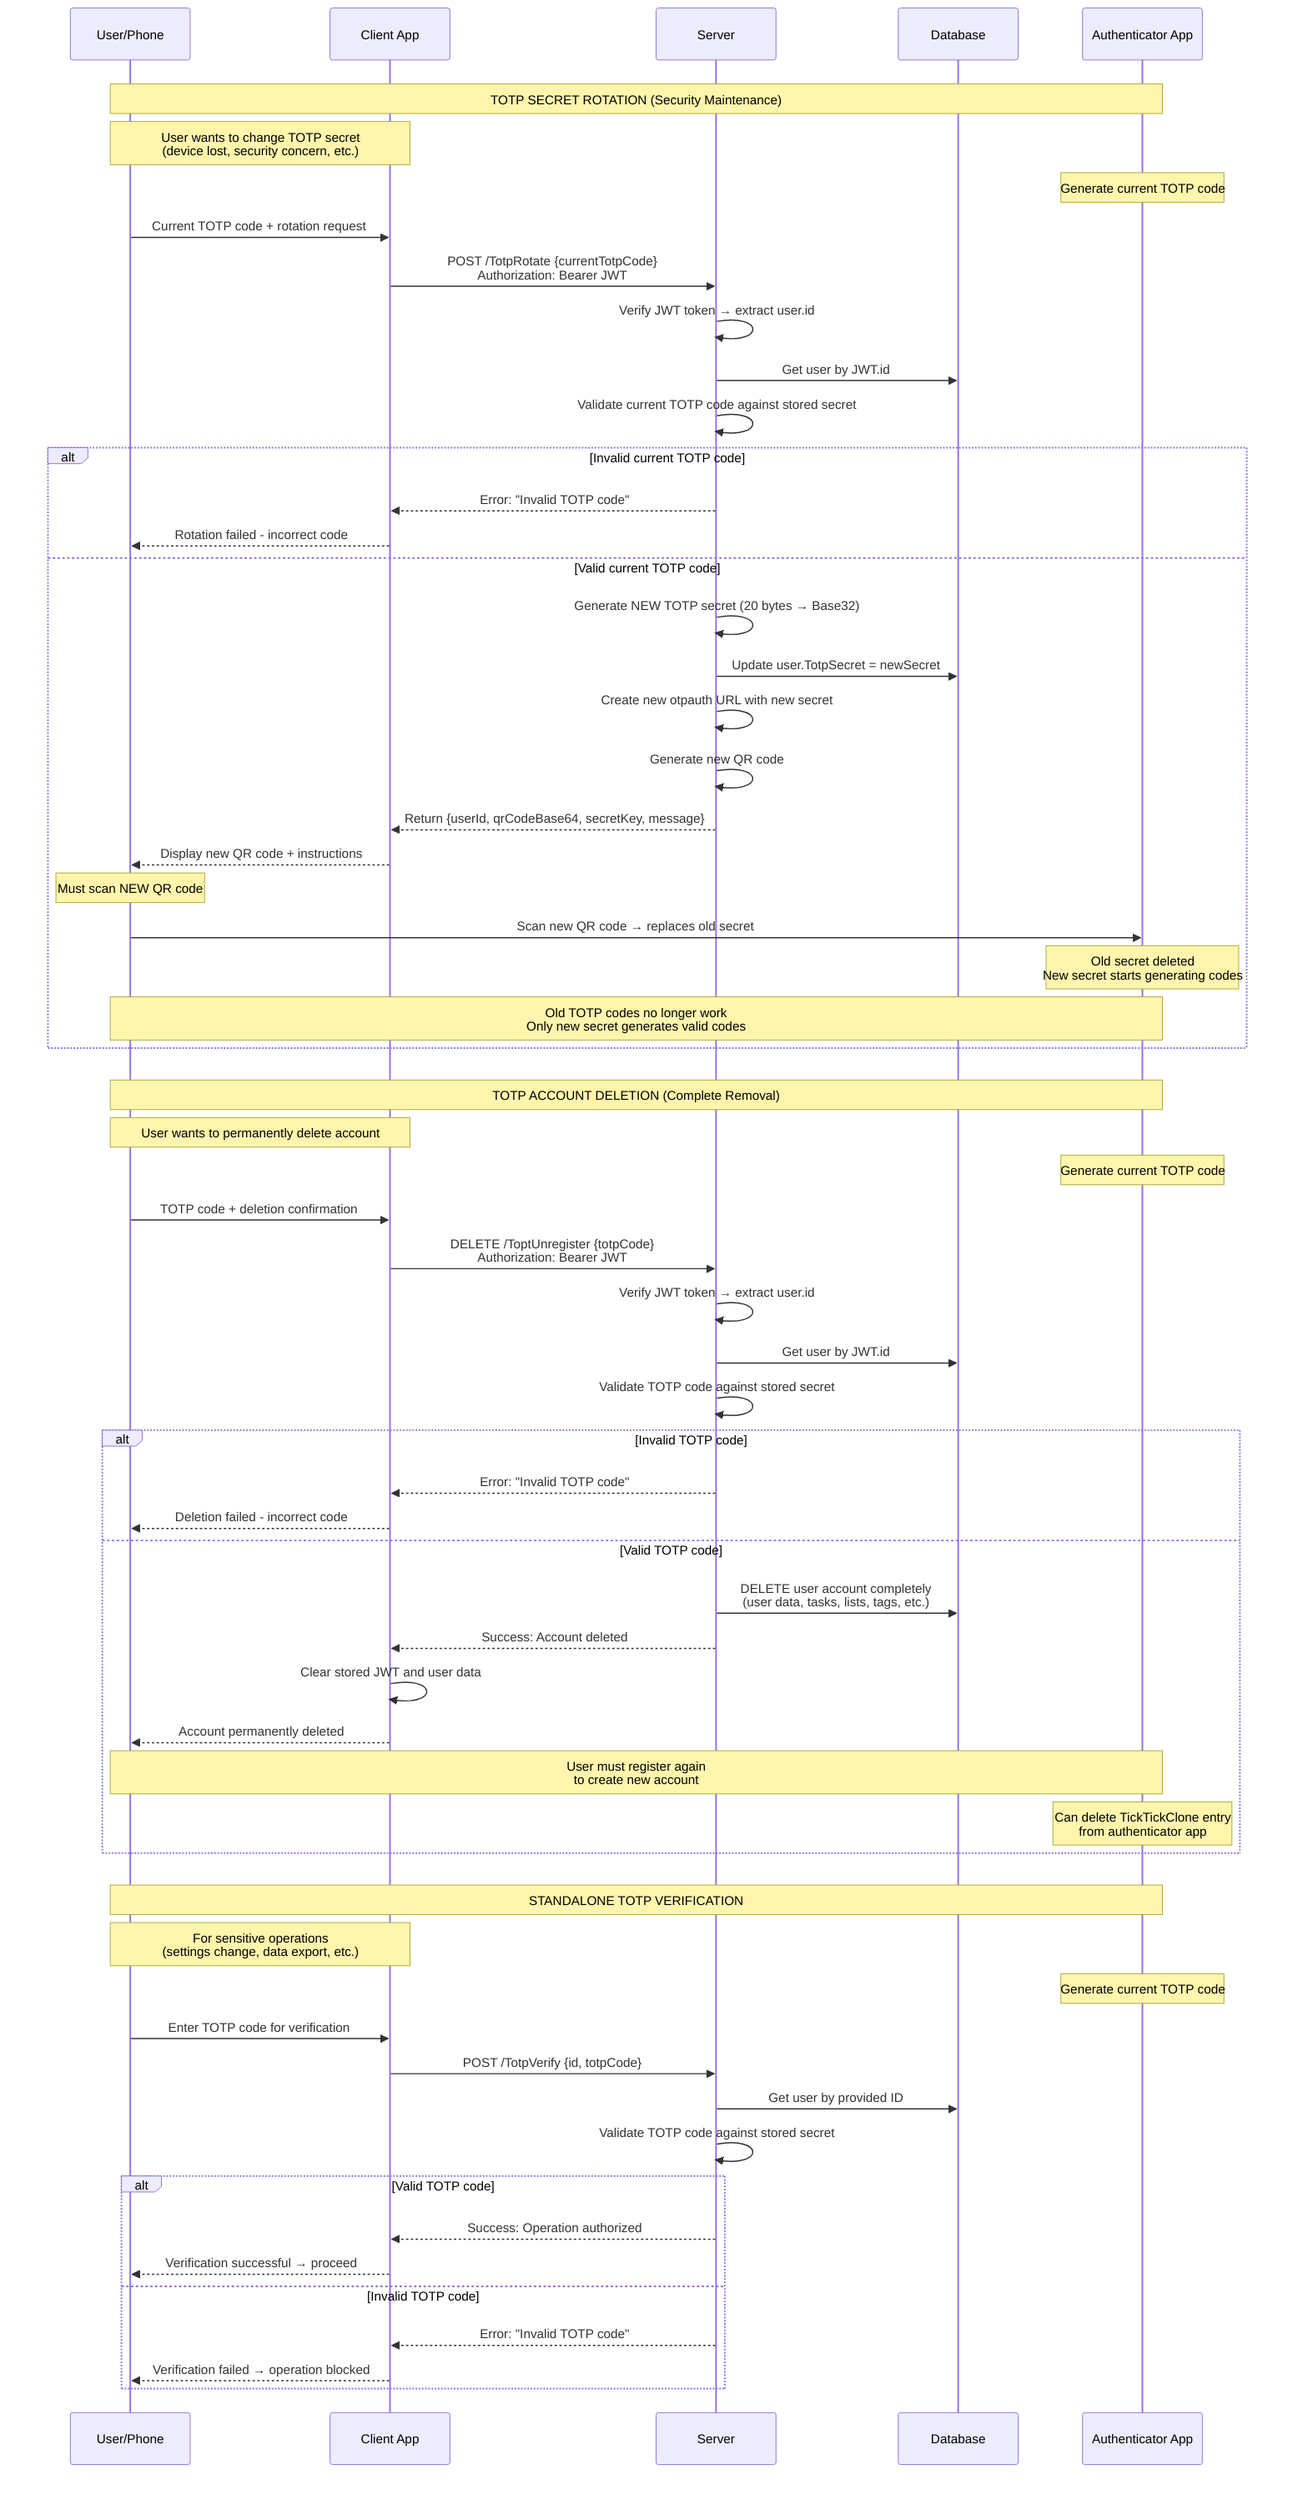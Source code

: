 sequenceDiagram
    participant U as User/Phone
    participant C as Client App  
    participant S as Server
    participant DB as Database
    participant A as Authenticator App

    rect rgb(0, 0, 0, 0)
        Note over U,A: TOTP SECRET ROTATION (Security Maintenance)
        Note over U,C: User wants to change TOTP secret<br/>(device lost, security concern, etc.)
        Note over A: Generate current TOTP code
        U->>C: Current TOTP code + rotation request
        C->>S: POST /TotpRotate {currentTotpCode}<br/>Authorization: Bearer JWT
        
        S->>S: Verify JWT token → extract user.id
        S->>DB: Get user by JWT.id
        S->>S: Validate current TOTP code against stored secret
        
        alt Invalid current TOTP code
            S-->>C: Error: "Invalid TOTP code"
            C-->>U: Rotation failed - incorrect code
        else Valid current TOTP code
            S->>S: Generate NEW TOTP secret (20 bytes → Base32)
            S->>DB: Update user.TotpSecret = newSecret
            S->>S: Create new otpauth URL with new secret
            S->>S: Generate new QR code
            S-->>C: Return {userId, qrCodeBase64, secretKey, message}
            
            C-->>U: Display new QR code + instructions
            Note over U: Must scan NEW QR code
            U->>A: Scan new QR code → replaces old secret
            Note over A: Old secret deleted<br/>New secret starts generating codes
            Note over U,A: Old TOTP codes no longer work<br/>Only new secret generates valid codes
        end
    end

    rect rgb(0, 0, 0, 0)
        Note over U,A: TOTP ACCOUNT DELETION (Complete Removal)
        Note over U,C: User wants to permanently delete account
        Note over A: Generate current TOTP code
        U->>C: TOTP code + deletion confirmation
        C->>S: DELETE /ToptUnregister {totpCode}<br/>Authorization: Bearer JWT
        
        S->>S: Verify JWT token → extract user.id
        S->>DB: Get user by JWT.id
        S->>S: Validate TOTP code against stored secret
        
        alt Invalid TOTP code
            S-->>C: Error: "Invalid TOTP code" 
            C-->>U: Deletion failed - incorrect code
        else Valid TOTP code
            S->>DB: DELETE user account completely<br/>(user data, tasks, lists, tags, etc.)
            S-->>C: Success: Account deleted
            C->>C: Clear stored JWT and user data
            C-->>U: Account permanently deleted
            Note over U,A: User must register again<br/>to create new account
            Note over A: Can delete TickTickClone entry<br/>from authenticator app
        end
    end

    rect rgb(0, 0, 0, 0)
        Note over U,A: STANDALONE TOTP VERIFICATION
        Note over U,C: For sensitive operations<br/>(settings change, data export, etc.)
        Note over A: Generate current TOTP code
        U->>C: Enter TOTP code for verification
        C->>S: POST /TotpVerify {id, totpCode}
        
        S->>DB: Get user by provided ID
        S->>S: Validate TOTP code against stored secret
        
        alt Valid TOTP code
            S-->>C: Success: Operation authorized
            C-->>U: Verification successful → proceed
        else Invalid TOTP code
            S-->>C: Error: "Invalid TOTP code"
            C-->>U: Verification failed → operation blocked
        end
    end